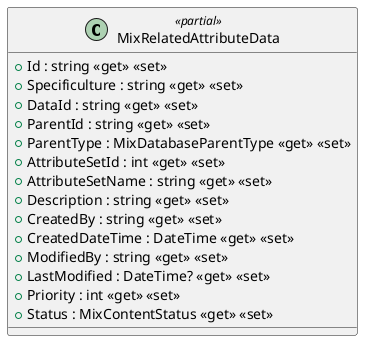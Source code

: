 @startuml
class MixRelatedAttributeData <<partial>> {
    + Id : string <<get>> <<set>>
    + Specificulture : string <<get>> <<set>>
    + DataId : string <<get>> <<set>>
    + ParentId : string <<get>> <<set>>
    + ParentType : MixDatabaseParentType <<get>> <<set>>
    + AttributeSetId : int <<get>> <<set>>
    + AttributeSetName : string <<get>> <<set>>
    + Description : string <<get>> <<set>>
    + CreatedBy : string <<get>> <<set>>
    + CreatedDateTime : DateTime <<get>> <<set>>
    + ModifiedBy : string <<get>> <<set>>
    + LastModified : DateTime? <<get>> <<set>>
    + Priority : int <<get>> <<set>>
    + Status : MixContentStatus <<get>> <<set>>
}
@enduml
